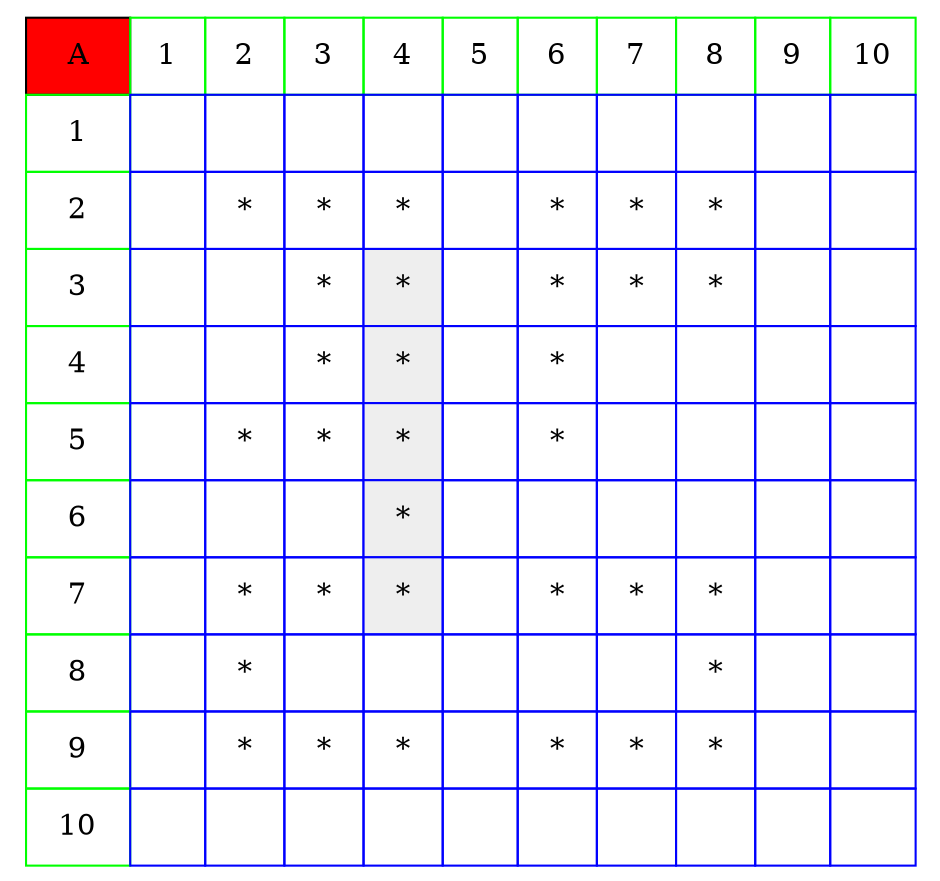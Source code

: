 digraph {
	tbl [
	size="4,4"
	shape=plaintext
	label=<

		<table border="0" color="green" cellpadding="10" cellborder="1" cellspacing="0">
	<tr><td bgcolor = "red" color="black"> A </td><td color="green">1</td><td color="green">2</td><td color="green">3</td><td color="green">4</td><td color="green">5</td><td color="green">6</td><td color="green">7</td><td color="green">8</td><td color="green">9</td><td color="green">10</td></tr>
			<tr><td color="green"> 1 </td><td color="blue">   </td><td color="blue">   </td><td color="blue">   </td><td color="blue">   </td><td color="blue">   </td><td color="blue">   </td><td color="blue">   </td><td color="blue">   </td><td color="blue">   </td><td color="blue">   </td></tr>
			<tr><td color="green"> 2 </td><td color="blue">   </td><td color="blue"> * </td><td color="blue"> * </td><td color="blue"> * </td><td color="blue">   </td><td color="blue"> * </td><td color="blue"> * </td><td color="blue"> * </td><td color="blue">   </td><td color="blue">   </td></tr>
			<tr><td color="green"> 3 </td><td color="blue">   </td><td color="blue">   </td><td color="blue"> * </td><td color="blue" bgcolor="#eeeeee"> * </td><td color="blue">   </td><td color="blue"> * </td><td color="blue"> * </td><td color="blue"> * </td><td color="blue">   </td><td color="blue">   </td></tr>
			<tr><td color="green"> 4 </td><td color="blue">   </td><td color="blue">   </td><td color="blue"> * </td><td color="blue" bgcolor="#eeeeee"> * </td><td color="blue">   </td><td color="blue"> * </td><td color="blue">   </td><td color="blue">   </td><td color="blue">   </td><td color="blue">   </td></tr>
			<tr><td color="green"> 5 </td><td color="blue">   </td><td color="blue"> * </td><td color="blue"> * </td><td color="blue" bgcolor="#eeeeee"> * </td><td color="blue">   </td><td color="blue"> * </td><td color="blue">   </td><td color="blue">   </td><td color="blue">   </td><td color="blue">   </td></tr>
			<tr><td color="green"> 6 </td><td color="blue">   </td><td color="blue">   </td><td color="blue">   </td><td color="blue" bgcolor="#eeeeee"> * </td><td color="blue">   </td><td color="blue">   </td><td color="blue">   </td><td color="blue">   </td><td color="blue">   </td><td color="blue">   </td></tr>
			<tr><td color="green"> 7 </td><td color="blue">   </td><td color="blue"> * </td><td color="blue"> * </td><td color="blue" bgcolor="#eeeeee"> * </td><td color="blue">   </td><td color="blue"> * </td><td color="blue"> * </td><td color="blue"> * </td><td color="blue">   </td><td color="blue">   </td></tr>
			<tr><td color="green"> 8 </td><td color="blue">   </td><td color="blue"> * </td><td color="blue">   </td><td color="blue">   </td><td color="blue">   </td><td color="blue">   </td><td color="blue">   </td><td color="blue"> * </td><td color="blue">   </td><td color="blue">   </td></tr>
			<tr><td color="green"> 9 </td><td color="blue">   </td><td color="blue"> * </td><td color="blue"> * </td><td color="blue"> * </td><td color="blue">   </td><td color="blue"> * </td><td color="blue"> * </td><td color="blue"> * </td><td color="blue">   </td><td color="blue">   </td></tr>
			<tr><td color="green"> 10 </td><td color="blue">   </td><td color="blue">   </td><td color="blue">   </td><td color="blue">   </td><td color="blue">   </td><td color="blue">   </td><td color="blue">   </td><td color="blue">   </td><td color="blue">   </td><td color="blue">   </td></tr>
			</table>
		>];
}
